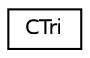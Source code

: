 digraph "Graphical Class Hierarchy"
{
  edge [fontname="Helvetica",fontsize="10",labelfontname="Helvetica",labelfontsize="10"];
  node [fontname="Helvetica",fontsize="10",shape=record];
  rankdir="LR";
  Node1 [label="CTri",height=0.2,width=0.4,color="black", fillcolor="white", style="filled",URL="$class_c_tri.html"];
}
